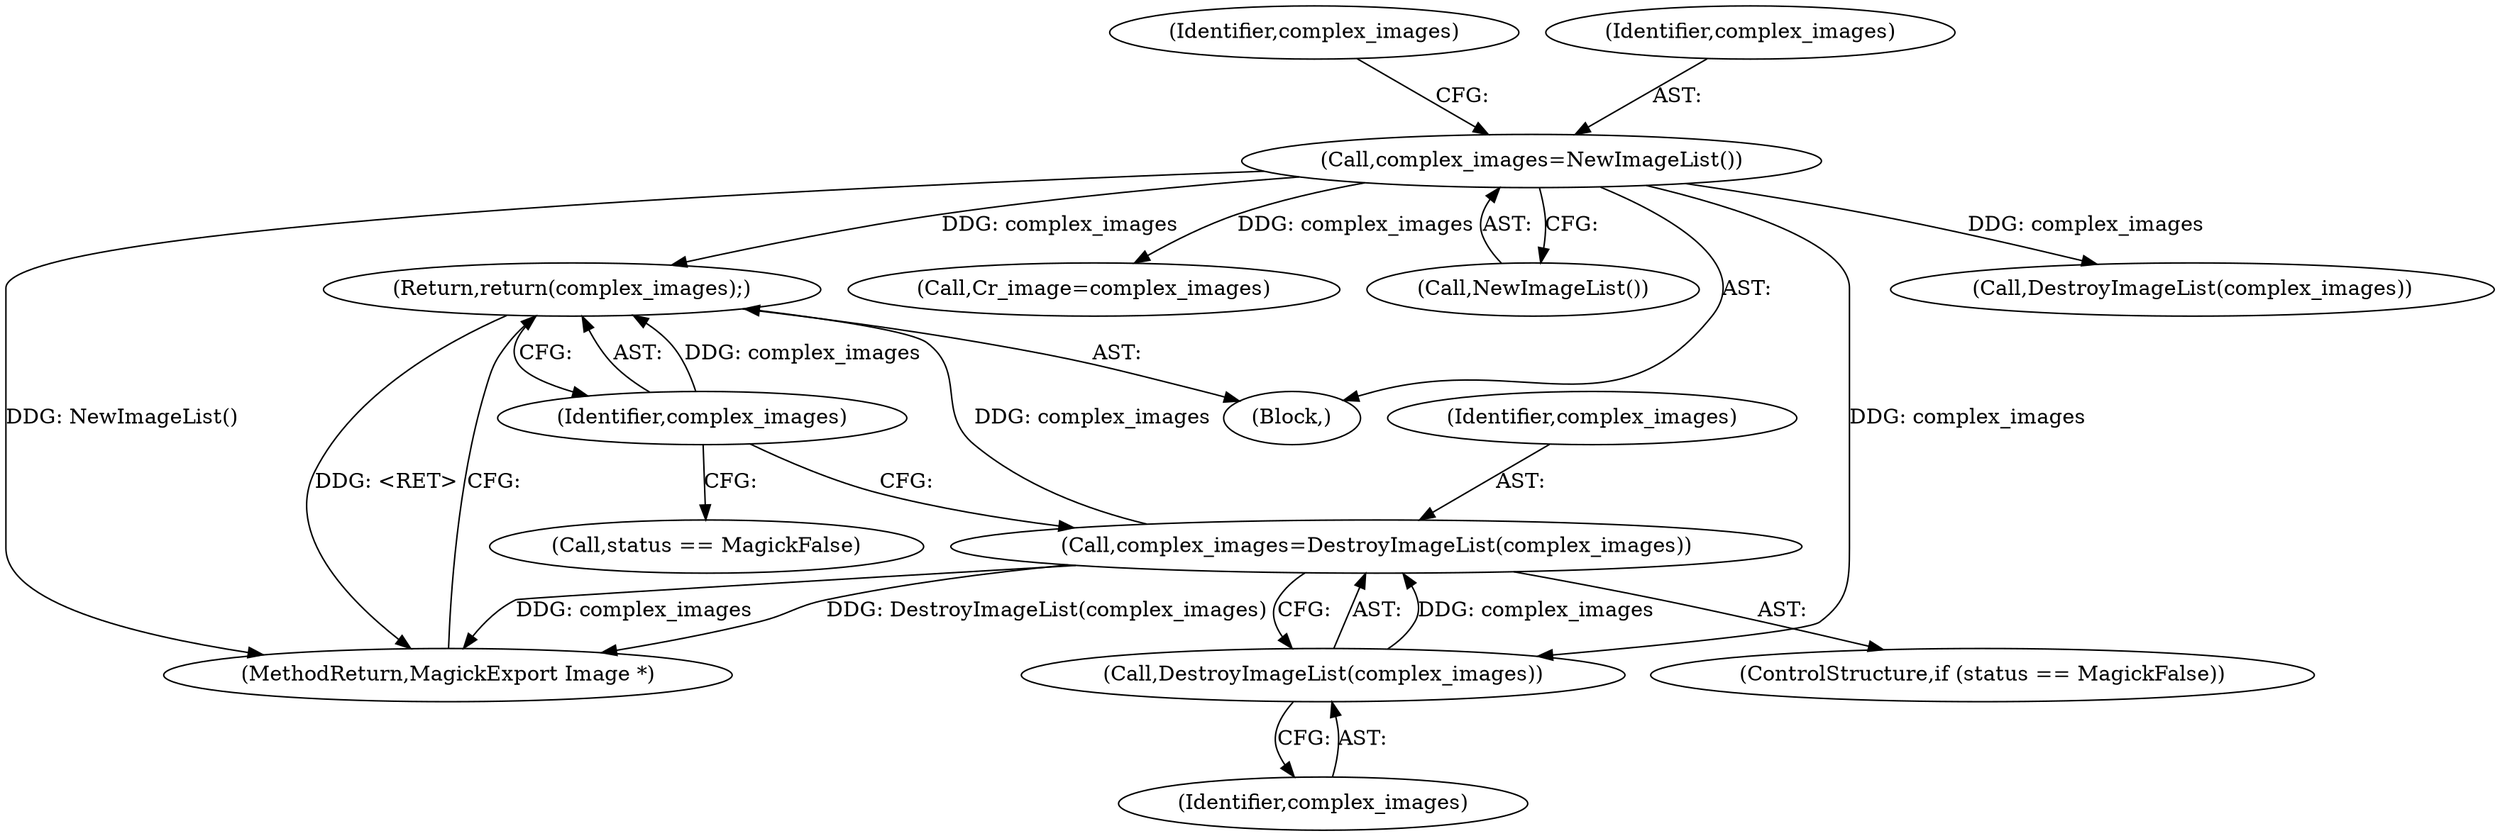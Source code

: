 digraph "0_ImageMagick6_19651f3db63fa1511ed83a348c4c82fa553f8d01_0@pointer" {
"1001732" [label="(Return,return(complex_images);)"];
"1001733" [label="(Identifier,complex_images)"];
"1001728" [label="(Call,complex_images=DestroyImageList(complex_images))"];
"1001730" [label="(Call,DestroyImageList(complex_images))"];
"1000224" [label="(Call,complex_images=NewImageList())"];
"1000229" [label="(Identifier,complex_images)"];
"1000332" [label="(Call,Cr_image=complex_images)"];
"1001725" [label="(Call,status == MagickFalse)"];
"1000226" [label="(Call,NewImageList())"];
"1001733" [label="(Identifier,complex_images)"];
"1000224" [label="(Call,complex_images=NewImageList())"];
"1001732" [label="(Return,return(complex_images);)"];
"1001731" [label="(Identifier,complex_images)"];
"1001728" [label="(Call,complex_images=DestroyImageList(complex_images))"];
"1001734" [label="(MethodReturn,MagickExport Image *)"];
"1000105" [label="(Block,)"];
"1001729" [label="(Identifier,complex_images)"];
"1000225" [label="(Identifier,complex_images)"];
"1001730" [label="(Call,DestroyImageList(complex_images))"];
"1001724" [label="(ControlStructure,if (status == MagickFalse))"];
"1000248" [label="(Call,DestroyImageList(complex_images))"];
"1001732" -> "1000105"  [label="AST: "];
"1001732" -> "1001733"  [label="CFG: "];
"1001733" -> "1001732"  [label="AST: "];
"1001734" -> "1001732"  [label="CFG: "];
"1001732" -> "1001734"  [label="DDG: <RET>"];
"1001733" -> "1001732"  [label="DDG: complex_images"];
"1001728" -> "1001732"  [label="DDG: complex_images"];
"1000224" -> "1001732"  [label="DDG: complex_images"];
"1001733" -> "1001728"  [label="CFG: "];
"1001733" -> "1001725"  [label="CFG: "];
"1001728" -> "1001724"  [label="AST: "];
"1001728" -> "1001730"  [label="CFG: "];
"1001729" -> "1001728"  [label="AST: "];
"1001730" -> "1001728"  [label="AST: "];
"1001728" -> "1001734"  [label="DDG: DestroyImageList(complex_images)"];
"1001728" -> "1001734"  [label="DDG: complex_images"];
"1001730" -> "1001728"  [label="DDG: complex_images"];
"1001730" -> "1001731"  [label="CFG: "];
"1001731" -> "1001730"  [label="AST: "];
"1000224" -> "1001730"  [label="DDG: complex_images"];
"1000224" -> "1000105"  [label="AST: "];
"1000224" -> "1000226"  [label="CFG: "];
"1000225" -> "1000224"  [label="AST: "];
"1000226" -> "1000224"  [label="AST: "];
"1000229" -> "1000224"  [label="CFG: "];
"1000224" -> "1001734"  [label="DDG: NewImageList()"];
"1000224" -> "1000248"  [label="DDG: complex_images"];
"1000224" -> "1000332"  [label="DDG: complex_images"];
}
